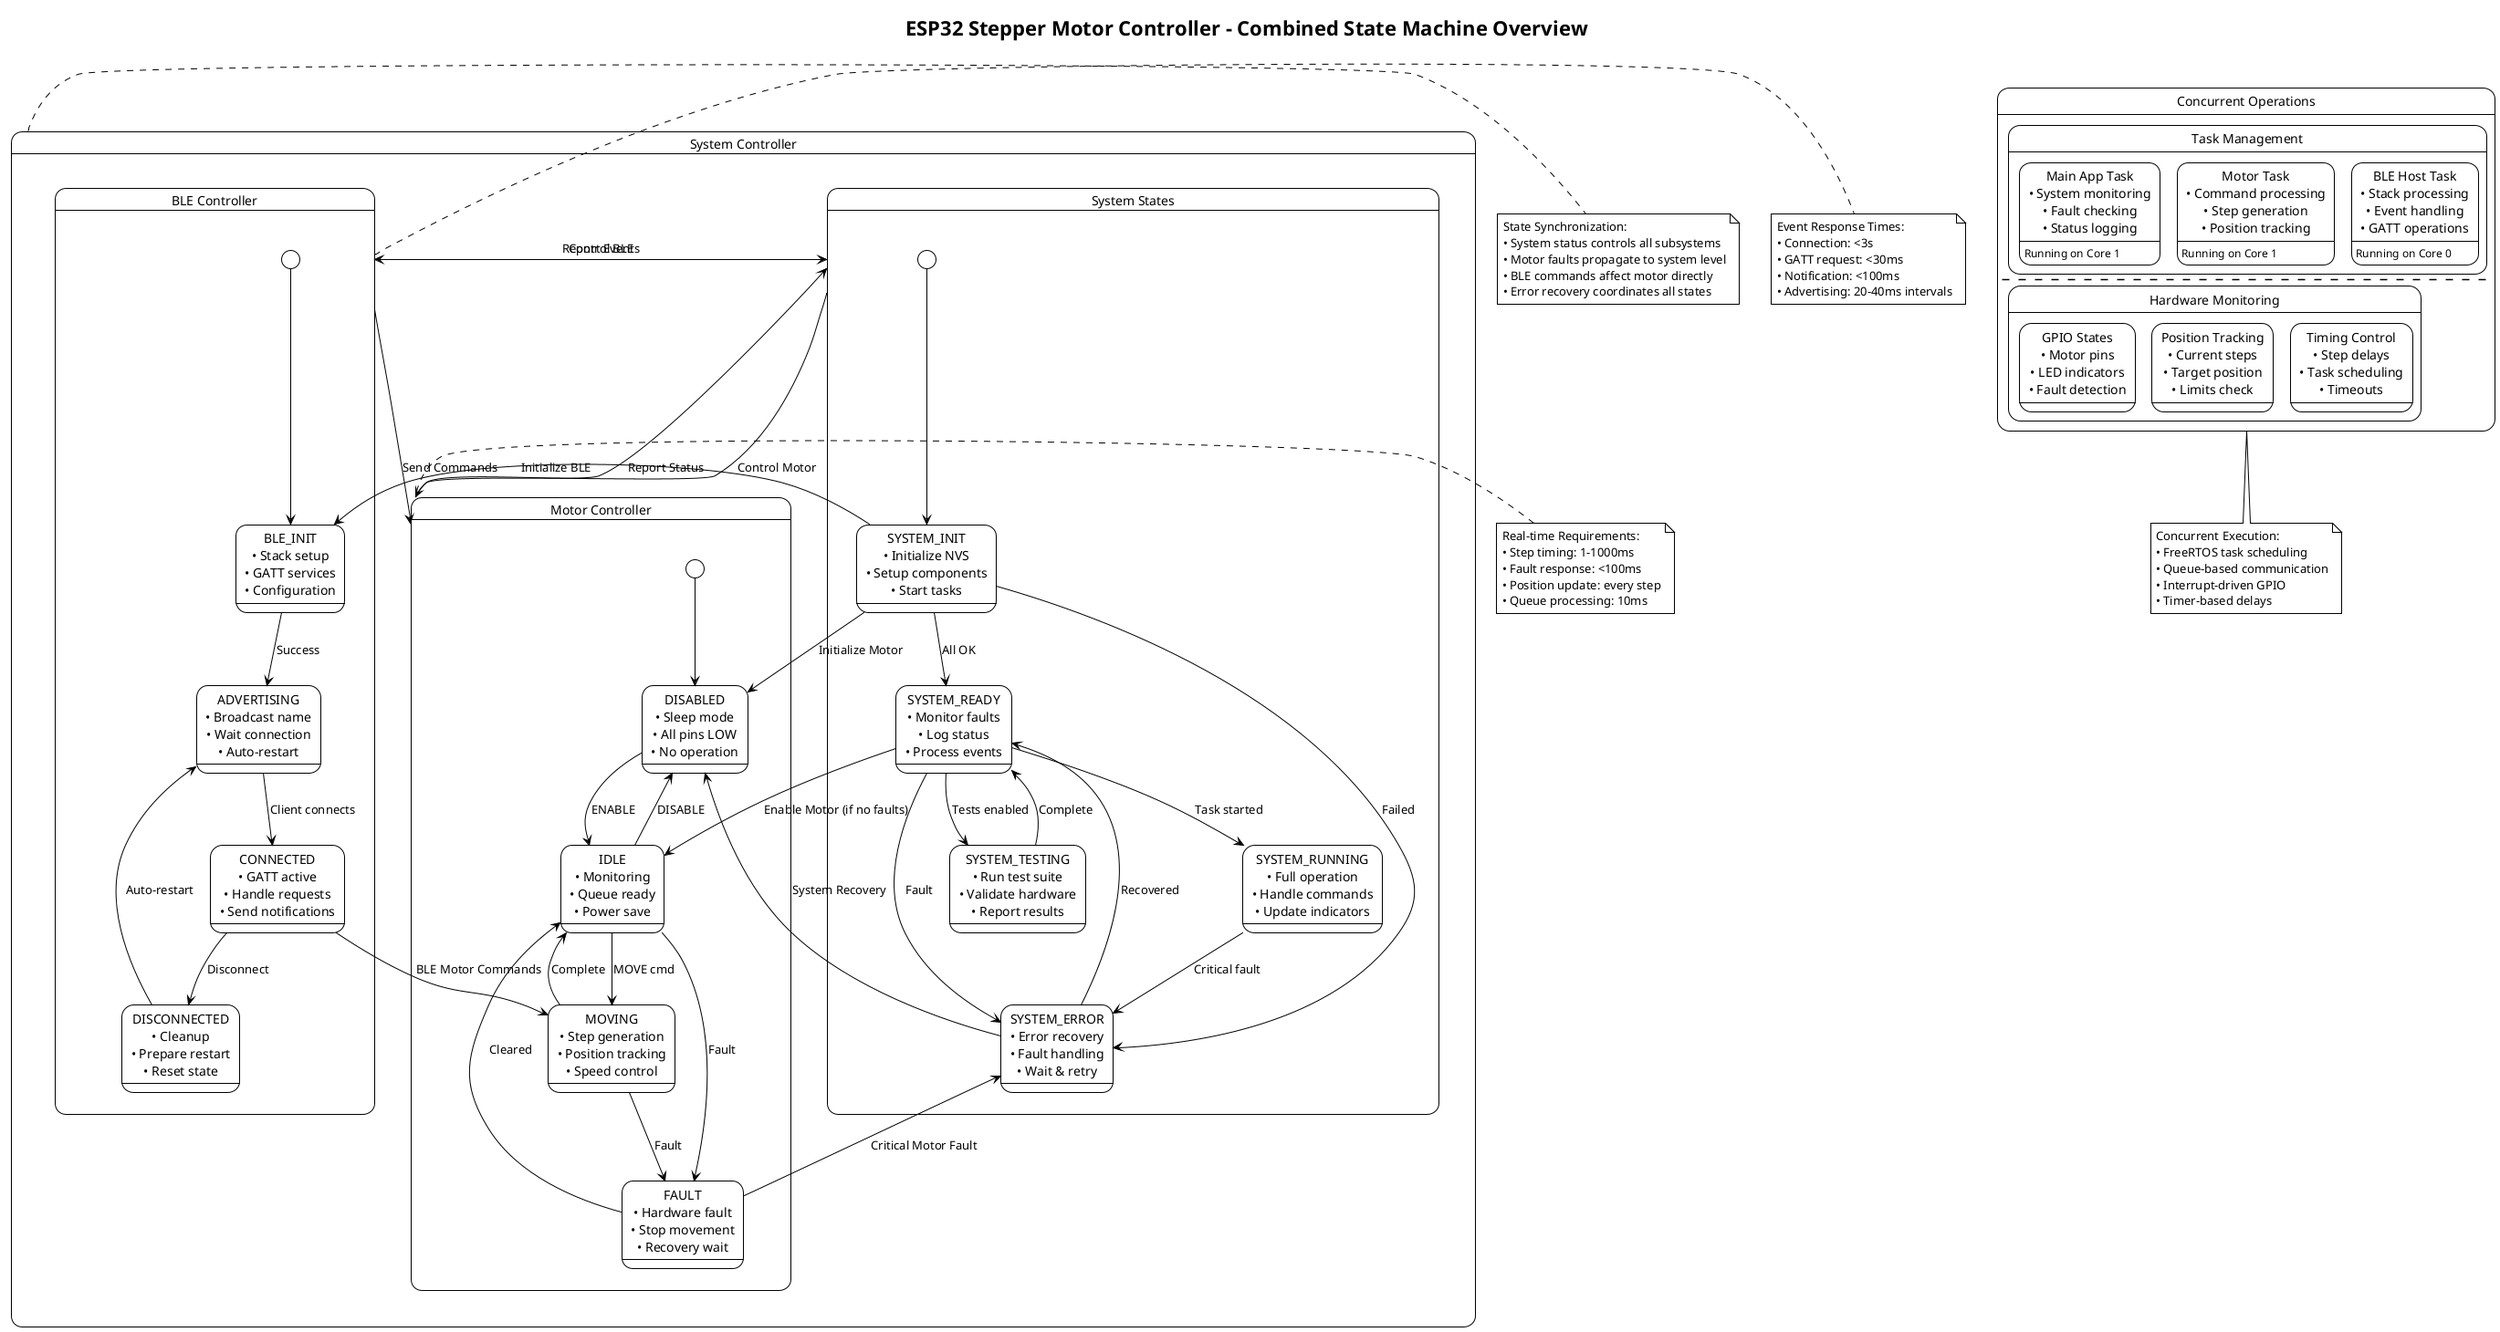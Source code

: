 @startuml Combined_State_Overview
!theme plain

title ESP32 Stepper Motor Controller - Combined State Machine Overview

' System-level composite state
state "System Controller" as SystemLevel {
    
    ' System states
    state "System States" as SysStates {
        state INIT as "SYSTEM_INIT\n• Initialize NVS\n• Setup components\n• Start tasks"
        state READY as "SYSTEM_READY\n• Monitor faults\n• Log status\n• Process events"
        state RUNNING as "SYSTEM_RUNNING\n• Full operation\n• Handle commands\n• Update indicators"
        state ERROR as "SYSTEM_ERROR\n• Error recovery\n• Fault handling\n• Wait & retry"
        state TESTING as "SYSTEM_TESTING\n• Run test suite\n• Validate hardware\n• Report results"
        
        [*] --> INIT
        INIT --> READY : All OK
        INIT --> ERROR : Failed
        READY --> RUNNING : Task started
        READY --> ERROR : Fault
        READY --> TESTING : Tests enabled
        RUNNING --> ERROR : Critical fault
        ERROR --> READY : Recovered
        TESTING --> READY : Complete
    }
    
    ' Motor subsystem states
    state "Motor Controller" as MotorStates {
        state M_DISABLED as "DISABLED\n• Sleep mode\n• All pins LOW\n• No operation"
        state M_IDLE as "IDLE\n• Monitoring\n• Queue ready\n• Power save"
        state M_MOVING as "MOVING\n• Step generation\n• Position tracking\n• Speed control"
        state M_ERROR as "FAULT\n• Hardware fault\n• Stop movement\n• Recovery wait"
        
        [*] --> M_DISABLED
        M_DISABLED --> M_IDLE : ENABLE
        M_IDLE --> M_DISABLED : DISABLE
        M_IDLE --> M_MOVING : MOVE cmd
        M_IDLE --> M_ERROR : Fault
        M_MOVING --> M_IDLE : Complete
        M_MOVING --> M_ERROR : Fault
        M_ERROR --> M_IDLE : Cleared
    }
    
    ' BLE subsystem states
    state "BLE Controller" as BLEStates {
        state B_INIT as "BLE_INIT\n• Stack setup\n• GATT services\n• Configuration"
        state B_ADVERTISING as "ADVERTISING\n• Broadcast name\n• Wait connection\n• Auto-restart"
        state B_CONNECTED as "CONNECTED\n• GATT active\n• Handle requests\n• Send notifications"
        state B_DISCONNECTED as "DISCONNECTED\n• Cleanup\n• Prepare restart\n• Reset state"
        
        [*] --> B_INIT
        B_INIT --> B_ADVERTISING : Success
        B_ADVERTISING --> B_CONNECTED : Client connects
        B_CONNECTED --> B_DISCONNECTED : Disconnect
        B_DISCONNECTED --> B_ADVERTISING : Auto-restart
    }
}

' Inter-system state dependencies and synchronization
SysStates --> MotorStates : Control Motor
SysStates --> BLEStates : Control BLE
MotorStates --> SysStates : Report Status
BLEStates --> SysStates : Report Events
BLEStates --> MotorStates : Send Commands

' Cross-system event flows
INIT --> B_INIT : Initialize BLE
INIT --> M_DISABLED : Initialize Motor
READY --> M_IDLE : Enable Motor (if no faults)

B_CONNECTED --> M_MOVING : BLE Motor Commands
M_ERROR --> ERROR : Critical Motor Fault
ERROR --> M_DISABLED : System Recovery

' Concurrent operations (parallel states)
state "Concurrent Operations" as Parallel {
    state "Task Management" as TaskMgmt {
        state MAIN_TASK as "Main App Task\n• System monitoring\n• Fault checking\n• Status logging"
        state MOTOR_TASK as "Motor Task\n• Command processing\n• Step generation\n• Position tracking"
        state BLE_TASK as "BLE Host Task\n• Stack processing\n• Event handling\n• GATT operations"
        
        MAIN_TASK : Running on Core 1
        MOTOR_TASK : Running on Core 1
        BLE_TASK : Running on Core 0
    }
    
    --
    
    state "Hardware Monitoring" as HWMon {
        state GPIO_PINS as "GPIO States\n• Motor pins\n• LED indicators\n• Fault detection"
        state POSITION as "Position Tracking\n• Current steps\n• Target position\n• Limits check"
        state TIMING as "Timing Control\n• Step delays\n• Task scheduling\n• Timeouts"
    }
}

' System synchronization points
note right of SystemLevel : State Synchronization:\n• System status controls all subsystems\n• Motor faults propagate to system level\n• BLE commands affect motor directly\n• Error recovery coordinates all states

note bottom of Parallel : Concurrent Execution:\n• FreeRTOS task scheduling\n• Queue-based communication\n• Interrupt-driven GPIO\n• Timer-based delays

' Real-time constraints
note left of MotorStates : Real-time Requirements:\n• Step timing: 1-1000ms\n• Fault response: <100ms\n• Position update: every step\n• Queue processing: 10ms

note right of BLEStates : Event Response Times:\n• Connection: <3s\n• GATT request: <30ms\n• Notification: <100ms\n• Advertising: 20-40ms intervals

@enduml 